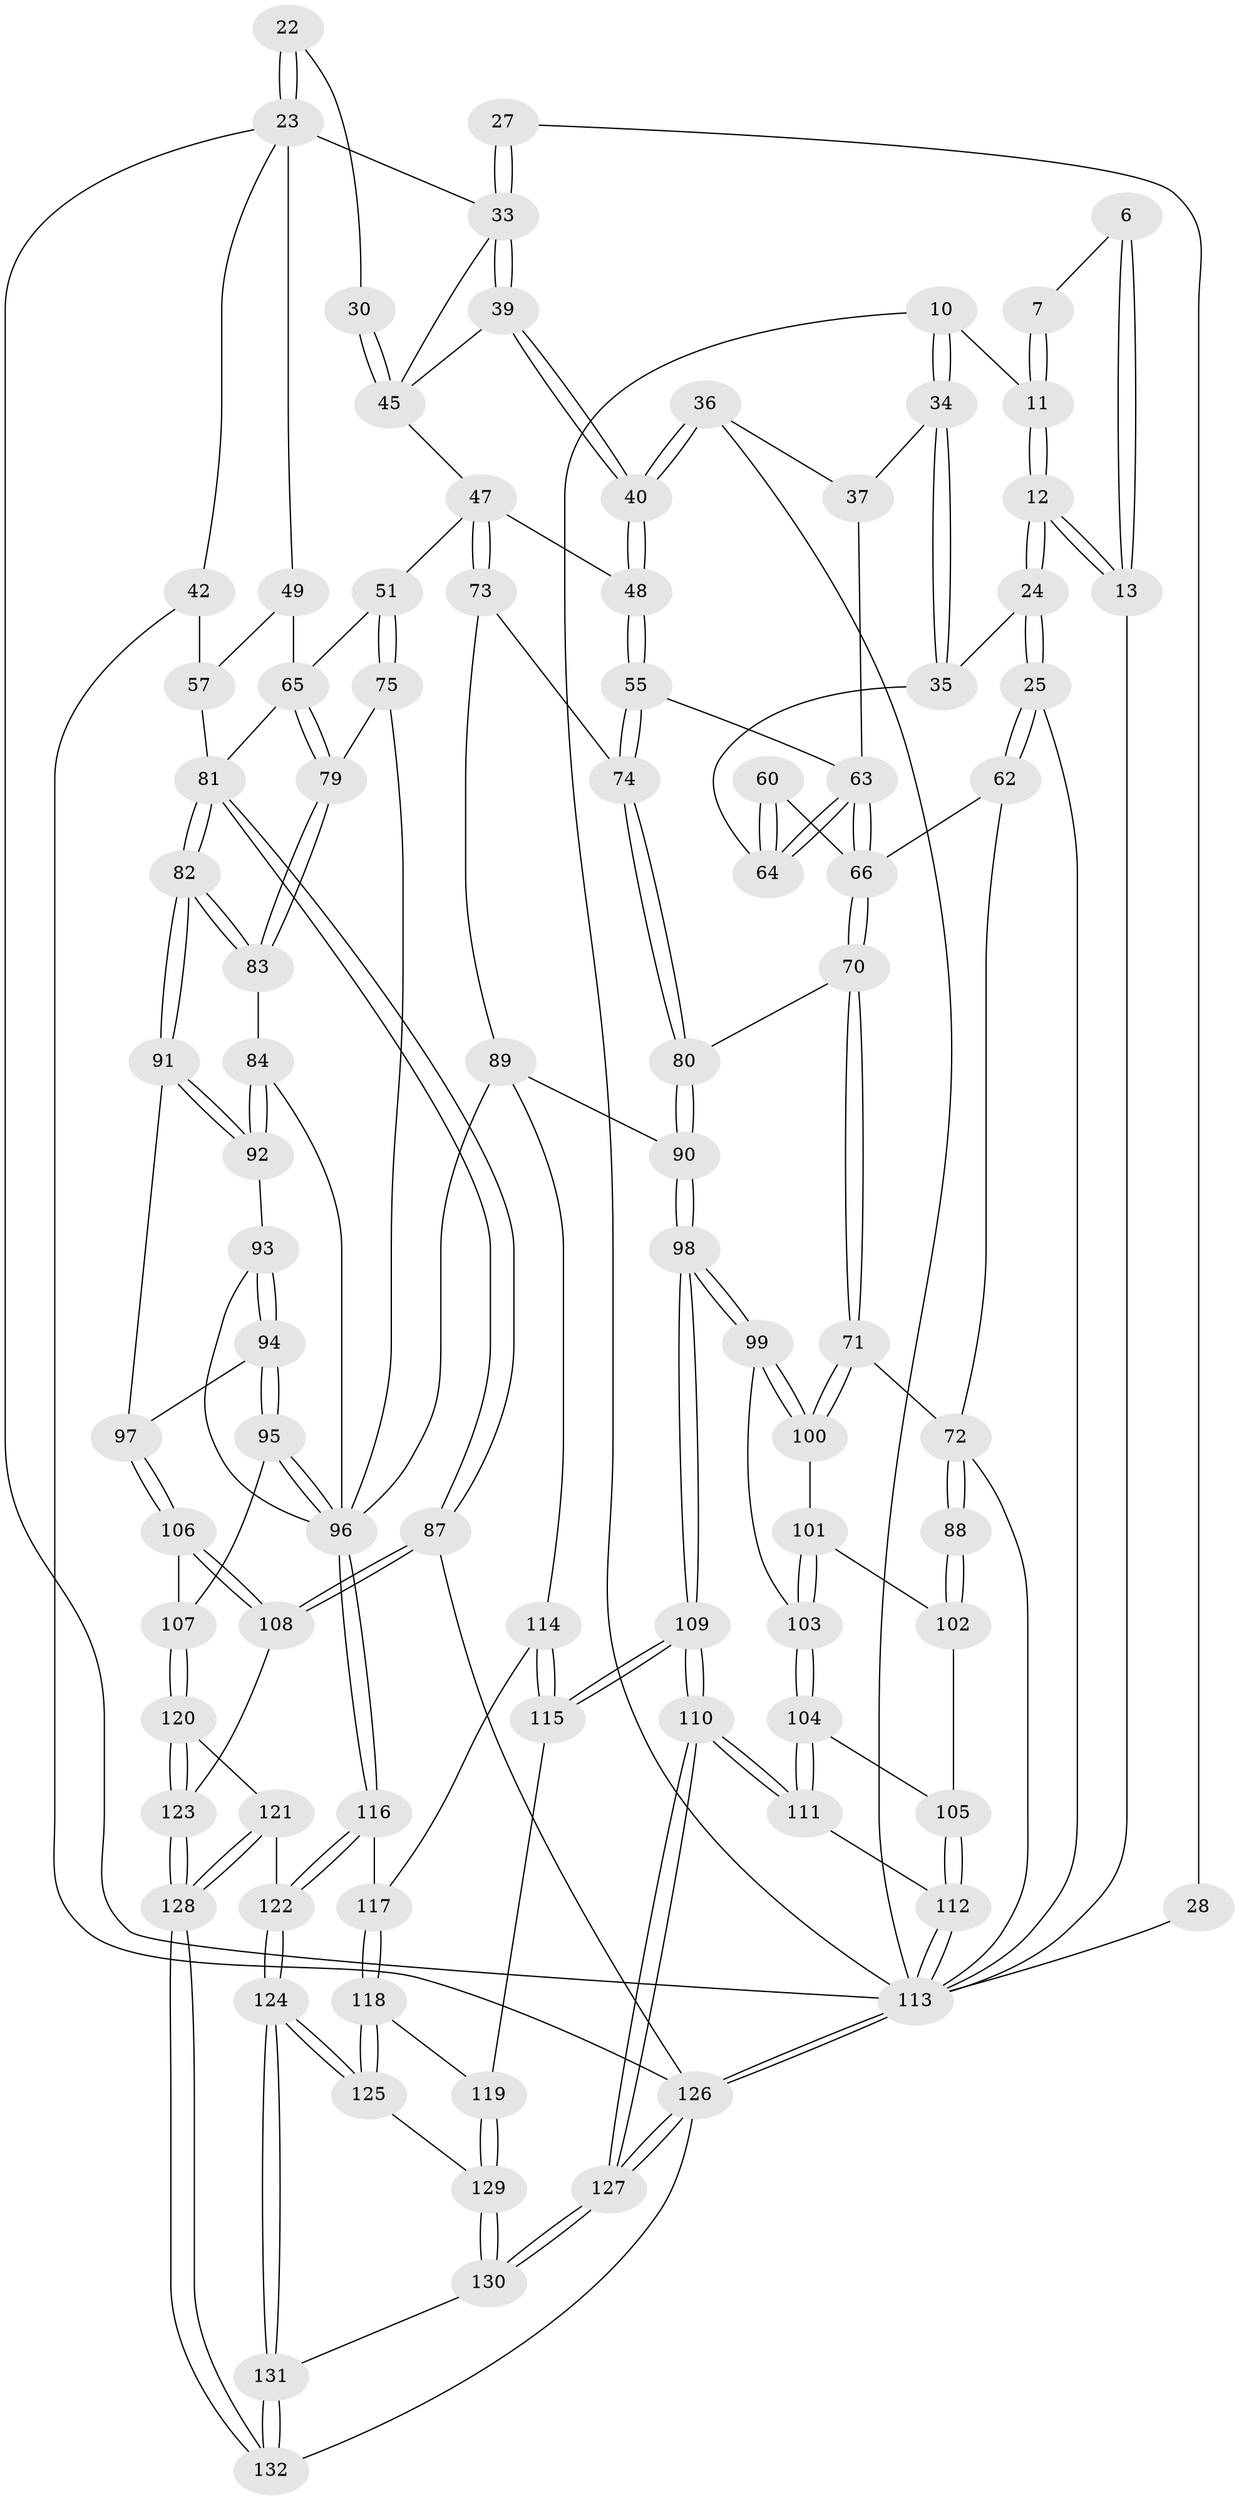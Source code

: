 // original degree distribution, {4: 0.24242424242424243, 6: 0.24242424242424243, 5: 0.49242424242424243, 3: 0.022727272727272728}
// Generated by graph-tools (version 1.1) at 2025/06/03/04/25 22:06:19]
// undirected, 92 vertices, 221 edges
graph export_dot {
graph [start="1"]
  node [color=gray90,style=filled];
  6 [pos="+0.048926390717520016+0"];
  7 [pos="+0.11825508320664646+0"];
  10 [pos="+0.27184611481899423+0"];
  11 [pos="+0.0998219829092357+0.07362792804654288"];
  12 [pos="+0.0923622137962559+0.0856169985665979"];
  13 [pos="+0.06980845979873668+0.053329832419912765",super="+5"];
  22 [pos="+0.8252115802140103+0.14599845995419825"];
  23 [pos="+0.7143907464790732+0",super="+21"];
  24 [pos="+0.06351338022230124+0.20851107096739585"];
  25 [pos="+0+0.21176772622349008"];
  27 [pos="+0.5130375775387437+0.08218871739474483"];
  28 [pos="+0.4843905391965632+0.06545232534183523"];
  30 [pos="+0.7105103467026942+0.18680186509454152"];
  33 [pos="+0.5502679723924828+0.1274585555568045",super="+32+26"];
  34 [pos="+0.25648883751356577+0.0877966033596946"];
  35 [pos="+0.10384606205703625+0.22111446988816738"];
  36 [pos="+0.4001470514347844+0.22202286510350733"];
  37 [pos="+0.37157087049340226+0.23120139386257904"];
  39 [pos="+0.5568857162273901+0.15346630282608376"];
  40 [pos="+0.5065159720002989+0.25406415671535093"];
  42 [pos="+0.935743445355898+0.08917109280279985",super="+19+41"];
  45 [pos="+0.6856567396512371+0.2118029182414245",super="+38+31"];
  47 [pos="+0.6296832667944389+0.34600891057858424",super="+46"];
  48 [pos="+0.5651355925253035+0.32585513586177933"];
  49 [pos="+0.8324385032790163+0.2908484733347278",super="+44"];
  51 [pos="+0.6553474652556328+0.35620176139163595"];
  55 [pos="+0.43462513378838086+0.42732693020441764"];
  57 [pos="+1+0.32813212855124635",super="+43"];
  60 [pos="+0.12424502672514476+0.2702191878652981"];
  62 [pos="+0.04664748201642722+0.4290497940858615"];
  63 [pos="+0.23415868572463944+0.4506440659102539",super="+56+52"];
  64 [pos="+0.2288814185718133+0.39856188165799655",super="+53+54"];
  65 [pos="+0.8447648332281111+0.4386174127171002",super="+50+59"];
  66 [pos="+0.22844681162357564+0.483348968884895",super="+61"];
  70 [pos="+0.22949045620425557+0.5227858795037992"];
  71 [pos="+0.21128246406172352+0.5346599199691129"];
  72 [pos="+0.17869527884332112+0.5265737662510463",super="+67+68"];
  73 [pos="+0.5283868792055461+0.5549016022395726"];
  74 [pos="+0.42335152491453526+0.4996490699709265"];
  75 [pos="+0.7348878671116538+0.49690705342398755"];
  79 [pos="+0.783613599563457+0.48714046744283085"];
  80 [pos="+0.3218729428481107+0.5503424100650964"];
  81 [pos="+1+0.5946938127872322",super="+58"];
  82 [pos="+1+0.6002754001629644"];
  83 [pos="+0.9161199869664921+0.5770941631921848"];
  84 [pos="+0.8205104857395186+0.6117804559126856"];
  87 [pos="+1+0.9136697816765645"];
  88 [pos="+0+0.5770423474599625"];
  89 [pos="+0.4455839873917721+0.6967013291911707",super="+78"];
  90 [pos="+0.35035532083798854+0.6312558230355791"];
  91 [pos="+0.8710430570156771+0.6752233509741543"];
  92 [pos="+0.8508122394047628+0.6584008328241217"];
  93 [pos="+0.8098686617987507+0.658947584274265"];
  94 [pos="+0.8189583569511574+0.7099557769543037"];
  95 [pos="+0.7271048068062317+0.7288937759853257"];
  96 [pos="+0.6259455332260498+0.6798011219337625",super="+77+85"];
  97 [pos="+0.8372814858234491+0.7141139960805084"];
  98 [pos="+0.2642208153760271+0.7920313887450251"];
  99 [pos="+0.19067282825484813+0.6866353015258556"];
  100 [pos="+0.18631373497106493+0.5907113828879091"];
  101 [pos="+0.06378790233751323+0.6415624765752658"];
  102 [pos="+0.021735513127371032+0.6440572721151265"];
  103 [pos="+0.1173366882393015+0.7221174703114125"];
  104 [pos="+0.10163494201813075+0.7419086751687005"];
  105 [pos="+0.05608884616952318+0.7358750450937238"];
  106 [pos="+0.8748422133225845+0.7838203666350344"];
  107 [pos="+0.7642299110292464+0.7825375603138841"];
  108 [pos="+0.9793432146371035+0.867659357890695"];
  109 [pos="+0.27955267240890136+0.8890222488941608"];
  110 [pos="+0.2180333786973617+1"];
  111 [pos="+0.12842430830114346+0.836931095643868"];
  112 [pos="+0.025351259377065945+0.7661818562631165"];
  113 [pos="+0+0.9827708532840508",super="+69+29"];
  114 [pos="+0.43113703680156923+0.7314719586914353"];
  115 [pos="+0.33757254952142485+0.8562410675667109"];
  116 [pos="+0.6213700115274534+0.7046165035613551"];
  117 [pos="+0.48451938674678646+0.7961212162009275"];
  118 [pos="+0.4792733741173242+0.8237312256601635"];
  119 [pos="+0.340906997803178+0.856057793877168"];
  120 [pos="+0.7697980954240198+0.8775399418582123"];
  121 [pos="+0.6846381617805306+0.8895826284547987"];
  122 [pos="+0.6112061252513543+0.8754647491173236"];
  123 [pos="+0.822543733015621+0.9031141415630475"];
  124 [pos="+0.6095970440489847+0.877224277450169"];
  125 [pos="+0.5859906583636328+0.8846583707744606"];
  126 [pos="+0+1",super="+86"];
  127 [pos="+0.17799759177486532+1"];
  128 [pos="+0.7617927077936052+1"];
  129 [pos="+0.5636169370824224+0.8996984736605813"];
  130 [pos="+0.3124685500232007+1"];
  131 [pos="+0.6818397026754964+1"];
  132 [pos="+0.7350777981306765+1"];
  6 -- 7;
  6 -- 13 [weight=2];
  6 -- 13;
  7 -- 11;
  7 -- 11;
  10 -- 11;
  10 -- 34;
  10 -- 34;
  10 -- 113;
  11 -- 12;
  11 -- 12;
  12 -- 13;
  12 -- 13;
  12 -- 24;
  12 -- 24;
  13 -- 113;
  22 -- 23 [weight=2];
  22 -- 23;
  22 -- 30;
  23 -- 42;
  23 -- 33;
  23 -- 49;
  23 -- 113;
  24 -- 25;
  24 -- 25;
  24 -- 35;
  25 -- 62;
  25 -- 62;
  25 -- 113;
  27 -- 28;
  27 -- 33 [weight=2];
  27 -- 33;
  28 -- 113 [weight=2];
  30 -- 45 [weight=2];
  30 -- 45;
  33 -- 39;
  33 -- 39;
  33 -- 45;
  34 -- 35;
  34 -- 35;
  34 -- 37;
  35 -- 64;
  36 -- 37;
  36 -- 40;
  36 -- 40;
  36 -- 113;
  37 -- 63;
  39 -- 40;
  39 -- 40;
  39 -- 45;
  40 -- 48;
  40 -- 48;
  42 -- 126 [weight=2];
  42 -- 57 [weight=2];
  45 -- 47;
  47 -- 48;
  47 -- 73;
  47 -- 73;
  47 -- 51;
  48 -- 55;
  48 -- 55;
  49 -- 57;
  49 -- 65 [weight=2];
  51 -- 75;
  51 -- 75;
  51 -- 65;
  55 -- 74;
  55 -- 74;
  55 -- 63;
  57 -- 81;
  60 -- 64 [weight=2];
  60 -- 64;
  60 -- 66;
  62 -- 66;
  62 -- 72;
  63 -- 64 [weight=2];
  63 -- 64;
  63 -- 66;
  63 -- 66;
  65 -- 79;
  65 -- 79;
  65 -- 81;
  66 -- 70;
  66 -- 70;
  70 -- 71;
  70 -- 71;
  70 -- 80;
  71 -- 72;
  71 -- 100;
  71 -- 100;
  72 -- 88 [weight=2];
  72 -- 88;
  72 -- 113;
  73 -- 74;
  73 -- 89;
  74 -- 80;
  74 -- 80;
  75 -- 79;
  75 -- 96;
  79 -- 83;
  79 -- 83;
  80 -- 90;
  80 -- 90;
  81 -- 82;
  81 -- 82;
  81 -- 87;
  81 -- 87;
  82 -- 83;
  82 -- 83;
  82 -- 91;
  82 -- 91;
  83 -- 84;
  84 -- 92;
  84 -- 92;
  84 -- 96;
  87 -- 108;
  87 -- 108;
  87 -- 126;
  88 -- 102;
  88 -- 102;
  89 -- 90;
  89 -- 114;
  89 -- 96;
  90 -- 98;
  90 -- 98;
  91 -- 92;
  91 -- 92;
  91 -- 97;
  92 -- 93;
  93 -- 94;
  93 -- 94;
  93 -- 96;
  94 -- 95;
  94 -- 95;
  94 -- 97;
  95 -- 96;
  95 -- 96;
  95 -- 107;
  96 -- 116;
  96 -- 116;
  97 -- 106;
  97 -- 106;
  98 -- 99;
  98 -- 99;
  98 -- 109;
  98 -- 109;
  99 -- 100;
  99 -- 100;
  99 -- 103;
  100 -- 101;
  101 -- 102;
  101 -- 103;
  101 -- 103;
  102 -- 105;
  103 -- 104;
  103 -- 104;
  104 -- 105;
  104 -- 111;
  104 -- 111;
  105 -- 112;
  105 -- 112;
  106 -- 107;
  106 -- 108;
  106 -- 108;
  107 -- 120;
  107 -- 120;
  108 -- 123;
  109 -- 110;
  109 -- 110;
  109 -- 115;
  109 -- 115;
  110 -- 111;
  110 -- 111;
  110 -- 127;
  110 -- 127;
  111 -- 112;
  112 -- 113;
  112 -- 113;
  113 -- 126 [weight=3];
  113 -- 126;
  114 -- 115;
  114 -- 115;
  114 -- 117;
  115 -- 119;
  116 -- 117;
  116 -- 122;
  116 -- 122;
  117 -- 118;
  117 -- 118;
  118 -- 119;
  118 -- 125;
  118 -- 125;
  119 -- 129;
  119 -- 129;
  120 -- 121;
  120 -- 123;
  120 -- 123;
  121 -- 122;
  121 -- 128;
  121 -- 128;
  122 -- 124;
  122 -- 124;
  123 -- 128;
  123 -- 128;
  124 -- 125;
  124 -- 125;
  124 -- 131;
  124 -- 131;
  125 -- 129;
  126 -- 127;
  126 -- 127;
  126 -- 132;
  127 -- 130;
  127 -- 130;
  128 -- 132;
  128 -- 132;
  129 -- 130;
  129 -- 130;
  130 -- 131;
  131 -- 132;
  131 -- 132;
}
